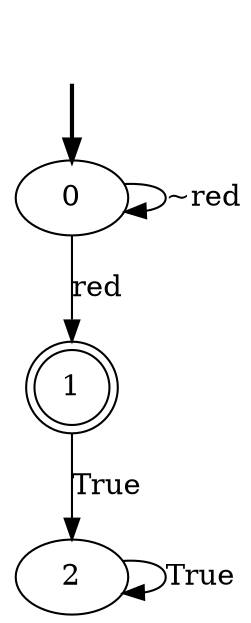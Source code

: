 digraph {
	fake [style=invisible]
	0 [root=true]
	1 [shape=doublecircle]
	2
	fake -> 0 [style=bold]
	0 -> 0 [label="~red"]
	2 -> 2 [label=True]
	1 -> 2 [label=True]
	0 -> 1 [label=red]
}
